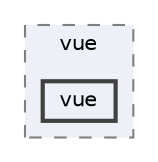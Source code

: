 digraph "C:/Users/arisc/OneDrive/Documents/GitHub/FINAL/EcoEats-Project/node_modules/cypress/vue/vue"
{
 // LATEX_PDF_SIZE
  bgcolor="transparent";
  edge [fontname=Helvetica,fontsize=10,labelfontname=Helvetica,labelfontsize=10];
  node [fontname=Helvetica,fontsize=10,shape=box,height=0.2,width=0.4];
  compound=true
  subgraph clusterdir_e51163bd91f6da70b71a41795d40717d {
    graph [ bgcolor="#edf0f7", pencolor="grey50", label="vue", fontname=Helvetica,fontsize=10 style="filled,dashed", URL="dir_e51163bd91f6da70b71a41795d40717d.html",tooltip=""]
  dir_fd6f6fab7f4121b201071088ab016168 [label="vue", fillcolor="#edf0f7", color="grey25", style="filled,bold", URL="dir_fd6f6fab7f4121b201071088ab016168.html",tooltip=""];
  }
}
